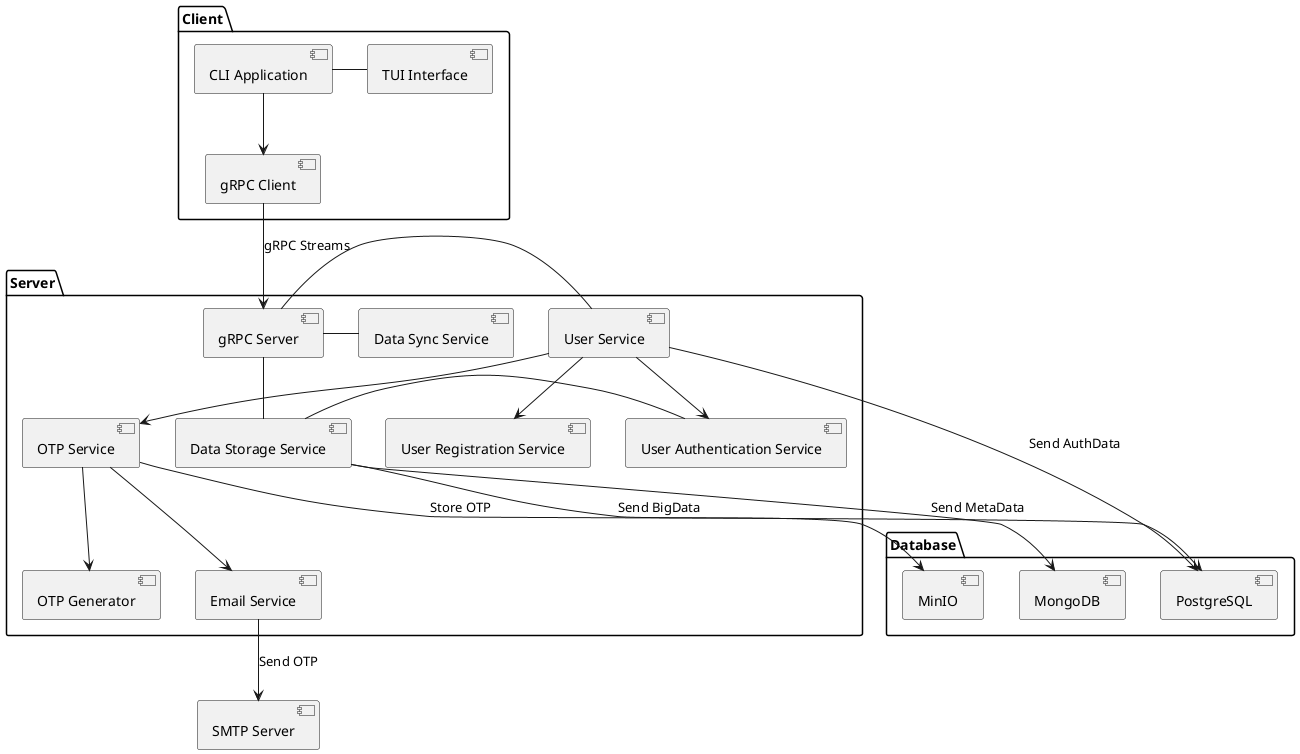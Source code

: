 @startuml  Title: Component Diagram for DataKeeper

package "Client" {
    [CLI Application] - [TUI Interface]
    [CLI Application] --> [gRPC Client]
}

package "Database" {
    [PostgreSQL] 
    [MinIO] 
    [MongoDB] 
}

package "Server" {
    
    [gRPC Server] - [User Service]
    [gRPC Server] - [Data Storage Service]
    [gRPC Server] - [Data Sync Service]

    [User Service] --> [User Registration Service]
    [User Service] --> [User Authentication Service]
    [User Service] --> [OTP Service]

    [User Authentication Service] - [Data Storage Service]

    [OTP Service] --> [OTP Generator]
    [OTP Service] --> [Email Service]

}


[gRPC Client] --> [gRPC Server] : "gRPC Streams"
[OTP Service] --> [PostgreSQL] : "Store OTP"
[Email Service] --> [SMTP Server] : "Send OTP"
[Data Storage Service] --> [MinIO] : "Send BigData"
[Data Storage Service] --> [MongoDB] : "Send MetaData"
[User Service] --> [PostgreSQL] : "Send AuthData"